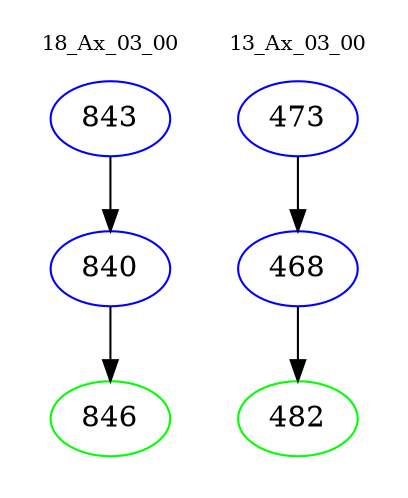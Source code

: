 digraph{
subgraph cluster_0 {
color = white
label = "18_Ax_03_00";
fontsize=10;
T0_843 [label="843", color="blue"]
T0_843 -> T0_840 [color="black"]
T0_840 [label="840", color="blue"]
T0_840 -> T0_846 [color="black"]
T0_846 [label="846", color="green"]
}
subgraph cluster_1 {
color = white
label = "13_Ax_03_00";
fontsize=10;
T1_473 [label="473", color="blue"]
T1_473 -> T1_468 [color="black"]
T1_468 [label="468", color="blue"]
T1_468 -> T1_482 [color="black"]
T1_482 [label="482", color="green"]
}
}
